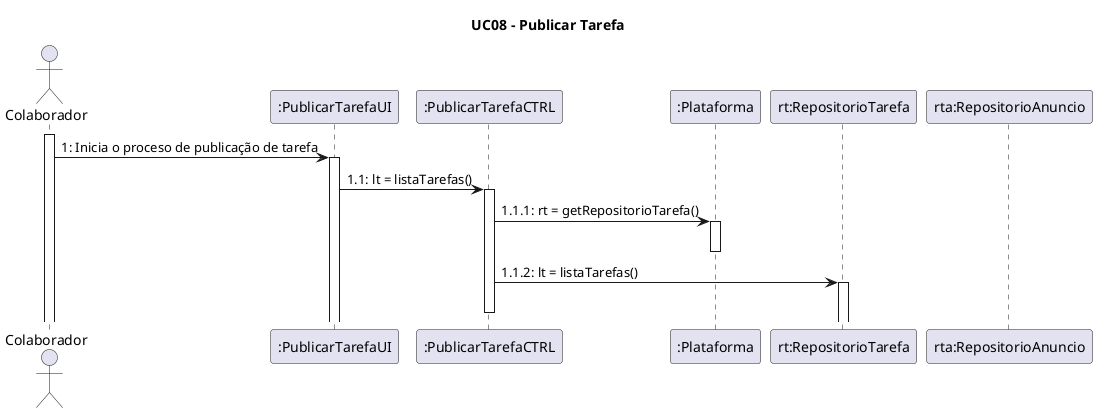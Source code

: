 @startuml
title UC08 - Publicar Tarefa

actor Colaborador
participant ":PublicarTarefaUI" as PublicarTarefaUI
participant ":PublicarTarefaCTRL" as PublicarTarefaCTRL
participant ":Plataforma" as Plataforma
participant "rt:RepositorioTarefa" as RepositorioTarefa
participant "rta:RepositorioAnuncio" as RepositorioAnuncio


activate Colaborador
Colaborador -> PublicarTarefaUI: 1: Inicia o proceso de publicação de tarefa
activate PublicarTarefaUI

PublicarTarefaUI -> PublicarTarefaCTRL: 1.1: lt = listaTarefas()
activate PublicarTarefaCTRL

PublicarTarefaCTRL -> Plataforma: 1.1.1: rt = getRepositorioTarefa()
activate Plataforma
deactivate Plataforma

PublicarTarefaCTRL -> RepositorioTarefa: 1.1.2: lt = listaTarefas()
activate RepositorioTarefa
deactivate PublicarTarefaCTRL

/'PublicarTarefaUI --> Colaborador: 1.2: Mostra a lista de tarefas
deactivate PublicarTarefaUI

Administrativo -> DefinirCategoriaTarefaUI: 2: Introduz a descrição e seleciona a área de atividade pretendida
activate DefinirCategoriaTarefaUI

DefinirCategoriaTarefaUI -> DefinirCategoriaTarefaCTRL: 2.1: lc = novaAreaAtividade(descricao, codAreaAtividade)
activate DefinirCategoriaTarefaCTRL

DefinirCategoriaTarefaCTRL -> RepositorioAreaAtividade : 2.1.1: at = areaAtividade(codAreaAtividade)
activate RepositorioAreaAtividade
deactivate RepositorioAreaAtividade

DefinirCategoriaTarefaCTRL -> Plataforma : 2.1.2: rct = getRepositorioCompetenciaTecnica(codAreaAtividade)
activate Plataforma
deactivate Plataforma

DefinirCategoriaTarefaUI --> Administrativo: 2.2: Mostra a lista de competências técnicas associadas à área de atividade especificada e solicita a escolha de uma delas
deactivate DefinirCategoriaTarefaUI

DefinirCategoriaTarefaCTRL -> RepositorioCompetenciaTecnica : 2.1.3: at = getListaCompetenciasTecnicas(at)
activate RepositorioCompetenciaTecnica
deactivate RepositorioCompetenciaTecnica

DefinirCategoriaTarefaCTRL -> Plataforma : 2.1.4: rc = getRepositorioCategoria()
activate Plataforma
deactivate Plataforma

DefinirCategoriaTarefaCTRL -> RepositorioCategoria : 2.1.5: c = novaCategoria(descricao, at)
activate RepositorioCategoria
deactivate DefinirCategoriaTarefaCTRL

RepositorioCategoria -> RepositorioCategoria : 2.1.5.1: idCategoria = getIdCategoria()

RepositorioCategoria --> Categoria : 2.1.5.2: create(idCategoria, descricao, at)
deactivate RepositorioCategoria

group sd loop

Administrativo -> DefinirCategoriaTarefaUI : 3: Seleciona Competência Técnica
activate DefinirCategoriaTarefaUI

DefinirCategoriaTarefaUI -> DefinirCategoriaTarefaCTRL : 3.1: lg = listaGrausProficiencia(codCompetencia)
activate DefinirCategoriaTarefaCTRL

DefinirCategoriaTarefaCTRL -> RepositorioCompetenciaTecnica : 3.1.1: rc = competenciaTecnica(codCompetencia)
activate RepositorioCompetenciaTecnica
deactivate RepositorioCompetenciaTecnica

DefinirCategoriaTarefaCTRL -> CompetenciaTecnica : 3.1.2: lg = listaGrausProficiencia(ct)
activate CompetenciaTecnica
deactivate CompetenciaTecnica
deactivate DefinirCategoriaTarefaCTRL

DefinirCategoriaTarefaUI --> Administrativo: 3.2: Mostra graus de proficiência relativos à competência técnica selecionada
deactivate DefinirCategoriaTarefaUI

Administrativo -> DefinirCategoriaTarefaUI: 4: Seleciona grau de proficiência mínimo e obrigatoriedade da competência técnica
activate DefinirCategoriaTarefaUI

DefinirCategoriaTarefaUI -> DefinirCategoriaTarefaCTRL: 4.1: setProficienciaObrigatoriedade(codGrau, obrigatoria)
activate DefinirCategoriaTarefaCTRL

DefinirCategoriaTarefaCTRL -> CompetenciaTecnica: 4.1.1: gp = grauProficiencia(codGrau)
activate CompetenciaTecnica
deactivate CompetenciaTecnica

DefinirCategoriaTarefaUI --> Administrativo: 4.2: Apresenta dados e solicita confirmação
deactivate DefinirCategoriaTarefaUI

DefinirCategoriaTarefaCTRL -> Categoria: 4.1.2: novaCaracterizacao(ct, gp, obrigatoria)
activate Categoria 
deactivate DefinirCategoriaTarefaCTRL

Categoria --> CaracterizacaoCT: 4.1.2.1: create(ct, gt, obrigatoria)

Categoria -> Categoria: 4.1.2.2: addCaracterizacaoCT(cct)

deactivate Categoria 

end 

Administrativo -> DefinirCategoriaTarefaUI: 5: Confirma
activate DefinirCategoriaTarefaUI

DefinirCategoriaTarefaUI -> DefinirCategoriaTarefaCTRL: 5.1: registaCategoria()
activate DefinirCategoriaTarefaCTRL

DefinirCategoriaTarefaCTRL -> RepositorioCategoria: 5.1.1: registaCategoria(c)
activate RepositorioCategoria
deactivate DefinirCategoriaTarefaCTRL

DefinirCategoriaTarefaUI -> Administrativo: 5.2: Informa operação bem sucedida
deactivate DefinirCategoriaTarefaUI

RepositorioCategoria-> RepositorioCategoria: 5.1.1.1: valida(c)
RepositorioCategoria-> RepositorioCategoria: 5.1.1.2: addCategoria(c)
deactivate RepositorioCategoria

deactivate Administrativo'/
@enduml